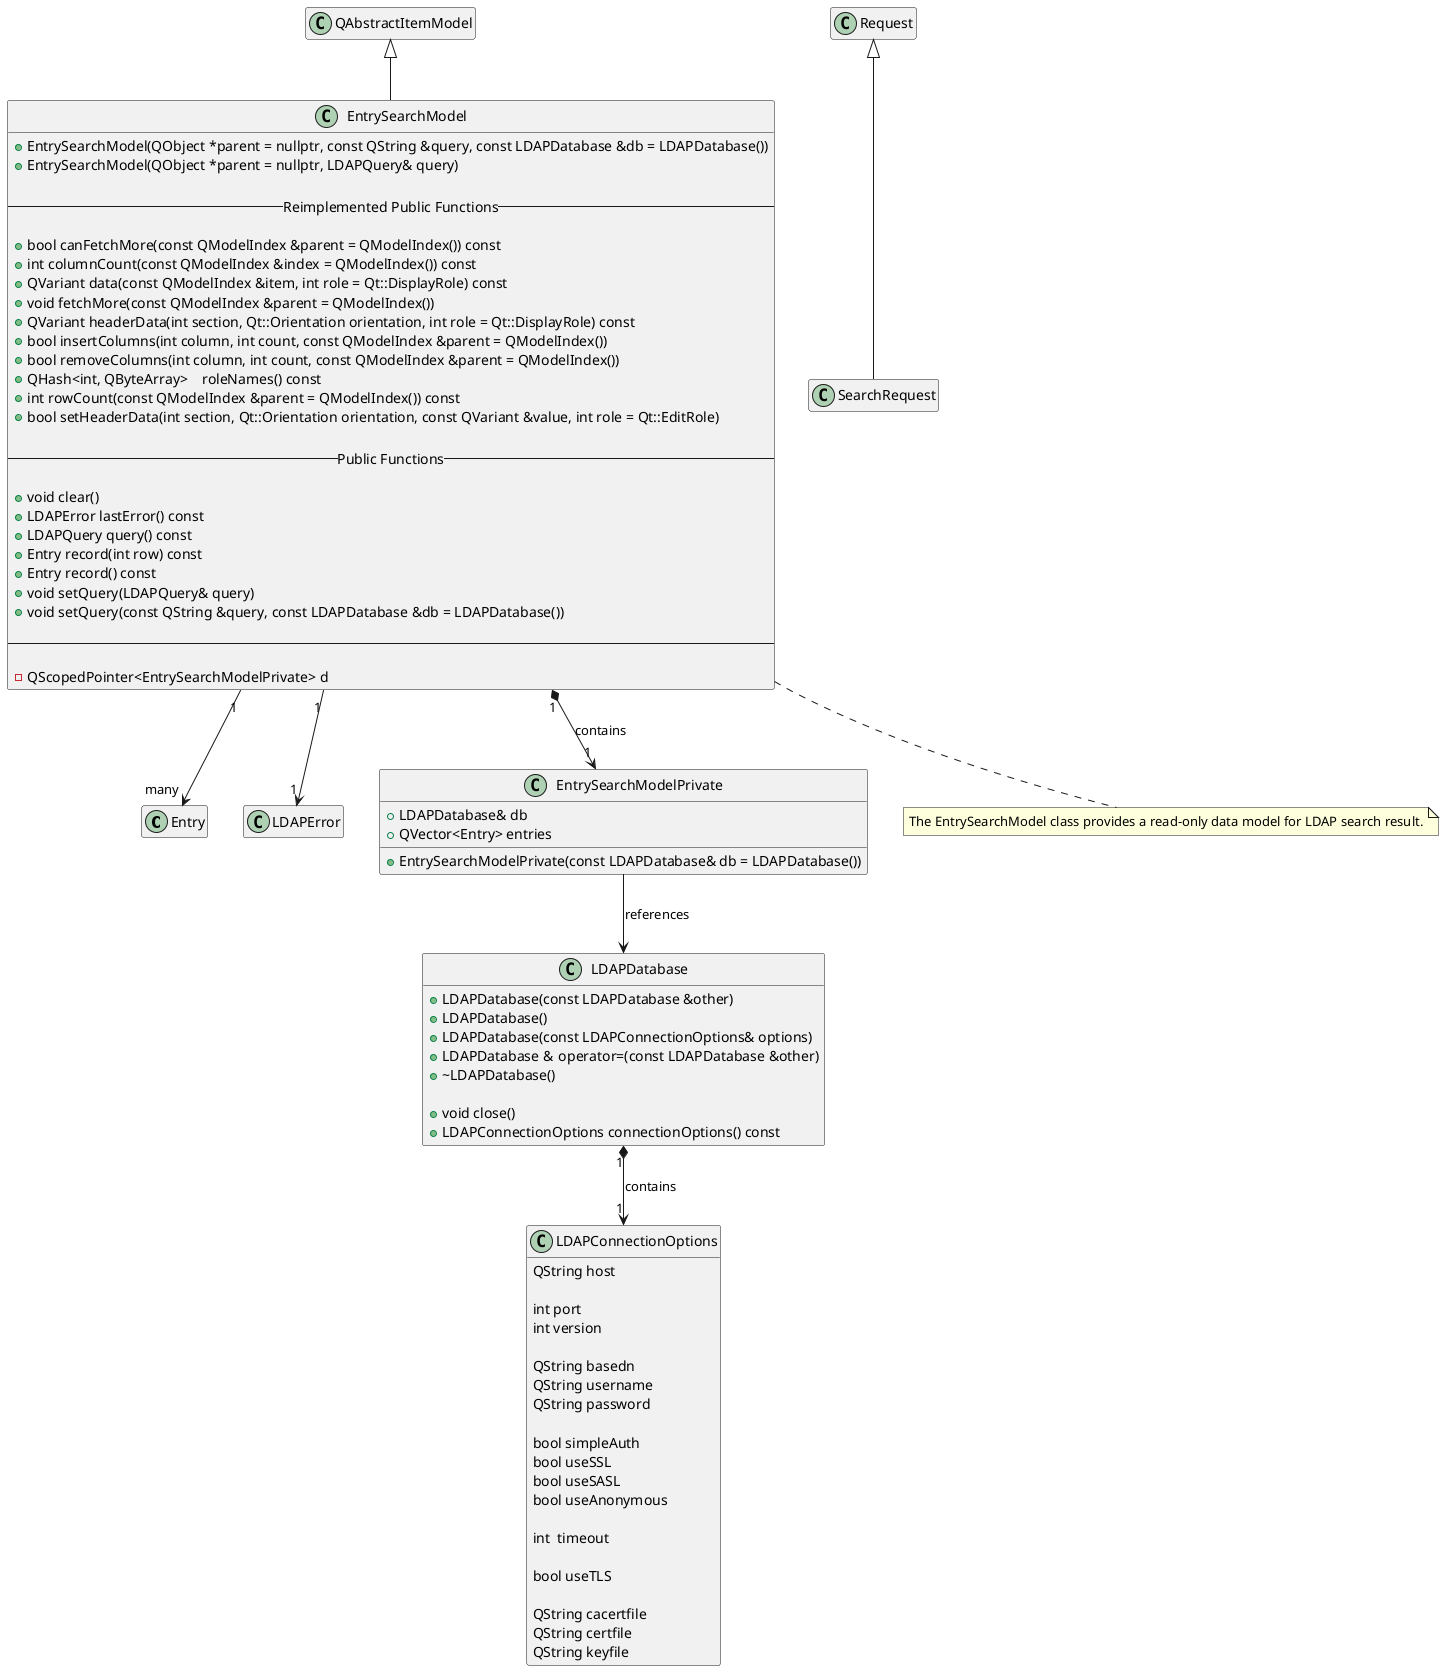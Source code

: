 @startuml
hide empty members

class Entry

class LDAPConnectionOptions
{
    QString host
    
    int port
    int version

    QString basedn
    QString username
    QString password

    bool simpleAuth
    bool useSSL
    bool useSASL
    bool useAnonymous
    
    int  timeout

    bool useTLS
    
    QString cacertfile
    QString certfile
    QString keyfile
}

class LDAPDatabase
{
+ LDAPDatabase(const LDAPDatabase &other)
+ LDAPDatabase()
+ LDAPDatabase(const LDAPConnectionOptions& options)
+ LDAPDatabase &	operator=(const LDAPDatabase &other)
+ ~LDAPDatabase()

+ void close()
+ LDAPConnectionOptions connectionOptions() const
}

class LDAPError
{
}

class EntrySearchModelPrivate
{
+ LDAPDatabase& db
+ QVector<Entry> entries

+ EntrySearchModelPrivate(const LDAPDatabase& db = LDAPDatabase())
}

class EntrySearchModel extends QAbstractItemModel
{
+ EntrySearchModel(QObject *parent = nullptr, const QString &query, const LDAPDatabase &db = LDAPDatabase())
+ EntrySearchModel(QObject *parent = nullptr, LDAPQuery& query)

-- Reimplemented Public Functions --

+ bool canFetchMore(const QModelIndex &parent = QModelIndex()) const
+ int columnCount(const QModelIndex &index = QModelIndex()) const
+ QVariant data(const QModelIndex &item, int role = Qt::DisplayRole) const
+ void fetchMore(const QModelIndex &parent = QModelIndex())
+ QVariant headerData(int section, Qt::Orientation orientation, int role = Qt::DisplayRole) const
+ bool insertColumns(int column, int count, const QModelIndex &parent = QModelIndex())
+ bool removeColumns(int column, int count, const QModelIndex &parent = QModelIndex())
+ QHash<int, QByteArray> 	roleNames() const
+ int rowCount(const QModelIndex &parent = QModelIndex()) const
+ bool setHeaderData(int section, Qt::Orientation orientation, const QVariant &value, int role = Qt::EditRole)

-- Public Functions --

+ void clear()
+ LDAPError lastError() const
+ LDAPQuery query() const
+ Entry record(int row) const
+ Entry record() const
+ void setQuery(LDAPQuery& query)
+ void setQuery(const QString &query, const LDAPDatabase &db = LDAPDatabase())

--

- QScopedPointer<EntrySearchModelPrivate> d
}

EntrySearchModel "1" *--> "1" EntrySearchModelPrivate : contains

EntrySearchModel "1" --> "many" Entry

EntrySearchModel "1" --> "1" LDAPError

EntrySearchModelPrivate --> LDAPDatabase : references

LDAPDatabase "1" *--> "1" LDAPConnectionOptions : contains

class Request

class SearchRequest extends Request

note "The EntrySearchModel class provides a read-only data model for LDAP search result." as N1

EntrySearchModel .. N1

@enduml

